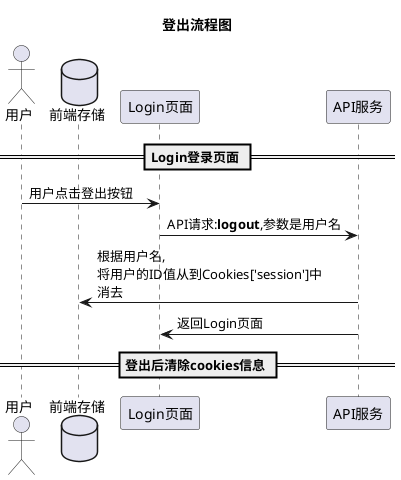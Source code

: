 @startuml
Title 登出流程图
actor 用户
database "前端存储" as 前端存储

== Login登录页面 ==
用户->Login页面:用户点击登出按钮
Login页面->API服务:API请求:<b>logout</b>,参数是用户名
API服务->前端存储:根据用户名,\n将用户的ID值从到Cookies['session']中\n消去
API服务->Login页面:返回Login页面
== 登出后清除cookies信息 ==
@enduml